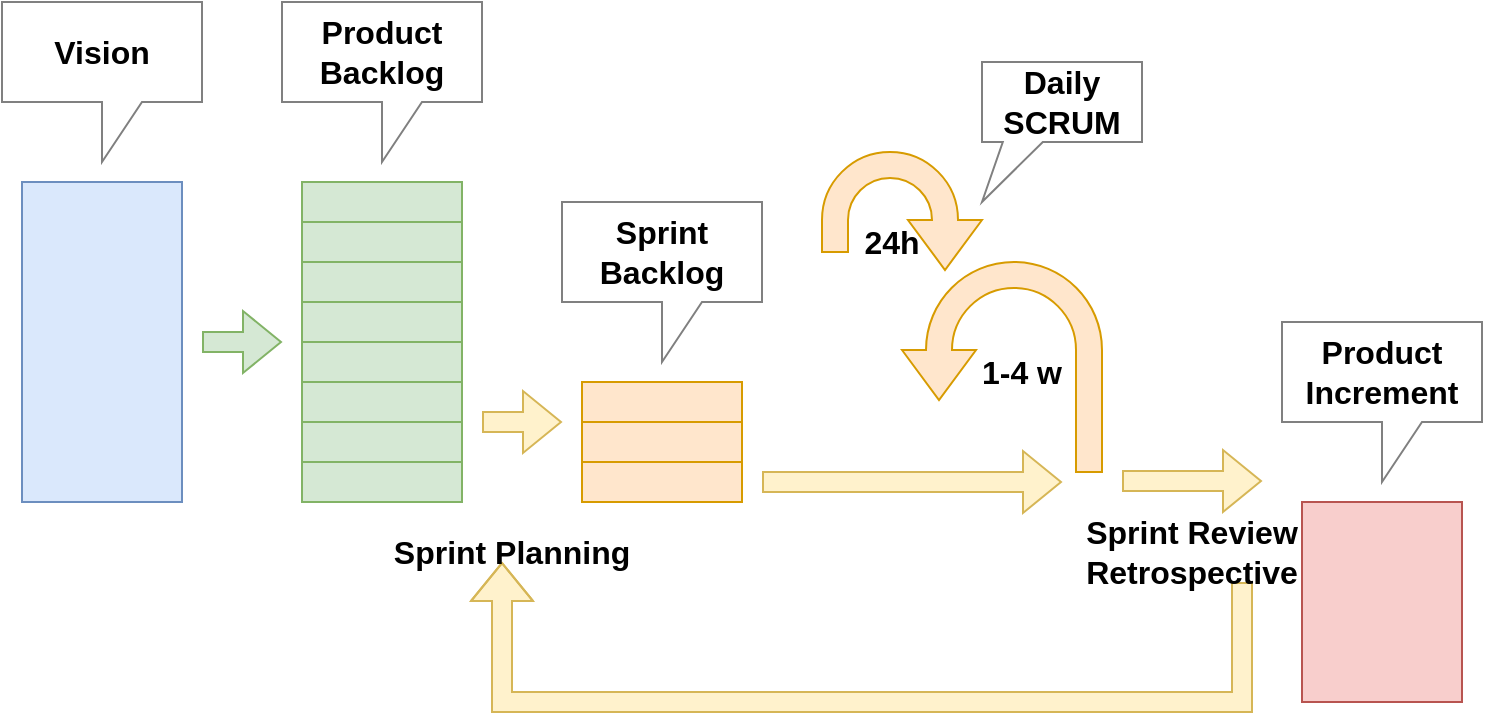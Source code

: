 <mxfile version="16.5.2" type="device"><diagram id="heTka6KNOUYK6PaDeJgB" name="Page-1"><mxGraphModel dx="1102" dy="569" grid="1" gridSize="10" guides="1" tooltips="1" connect="1" arrows="1" fold="1" page="1" pageScale="1" pageWidth="600" pageHeight="550" math="0" shadow="0"><root><mxCell id="0"/><mxCell id="1" parent="0"/><mxCell id="cSsj0nQs8gbpf_YLtlR2-1" value="" style="rounded=0;whiteSpace=wrap;html=1;fillColor=#dae8fc;strokeColor=#6c8ebf;" vertex="1" parent="1"><mxGeometry x="40" y="120" width="80" height="160" as="geometry"/></mxCell><mxCell id="cSsj0nQs8gbpf_YLtlR2-2" value="" style="rounded=0;whiteSpace=wrap;html=1;fillColor=#d5e8d4;strokeColor=#82b366;" vertex="1" parent="1"><mxGeometry x="180" y="120" width="80" height="20" as="geometry"/></mxCell><mxCell id="cSsj0nQs8gbpf_YLtlR2-3" value="" style="rounded=0;whiteSpace=wrap;html=1;fillColor=#d5e8d4;strokeColor=#82b366;" vertex="1" parent="1"><mxGeometry x="180" y="140" width="80" height="20" as="geometry"/></mxCell><mxCell id="cSsj0nQs8gbpf_YLtlR2-4" value="" style="rounded=0;whiteSpace=wrap;html=1;fillColor=#d5e8d4;strokeColor=#82b366;" vertex="1" parent="1"><mxGeometry x="180" y="160" width="80" height="20" as="geometry"/></mxCell><mxCell id="cSsj0nQs8gbpf_YLtlR2-5" value="" style="rounded=0;whiteSpace=wrap;html=1;fillColor=#d5e8d4;strokeColor=#82b366;" vertex="1" parent="1"><mxGeometry x="180" y="180" width="80" height="20" as="geometry"/></mxCell><mxCell id="cSsj0nQs8gbpf_YLtlR2-6" value="" style="rounded=0;whiteSpace=wrap;html=1;fillColor=#d5e8d4;strokeColor=#82b366;" vertex="1" parent="1"><mxGeometry x="180" y="200" width="80" height="20" as="geometry"/></mxCell><mxCell id="cSsj0nQs8gbpf_YLtlR2-7" value="" style="rounded=0;whiteSpace=wrap;html=1;fillColor=#d5e8d4;strokeColor=#82b366;" vertex="1" parent="1"><mxGeometry x="180" y="220" width="80" height="20" as="geometry"/></mxCell><mxCell id="cSsj0nQs8gbpf_YLtlR2-8" value="" style="rounded=0;whiteSpace=wrap;html=1;fillColor=#d5e8d4;strokeColor=#82b366;" vertex="1" parent="1"><mxGeometry x="180" y="240" width="80" height="20" as="geometry"/></mxCell><mxCell id="cSsj0nQs8gbpf_YLtlR2-9" value="" style="rounded=0;whiteSpace=wrap;html=1;fillColor=#d5e8d4;strokeColor=#82b366;" vertex="1" parent="1"><mxGeometry x="180" y="260" width="80" height="20" as="geometry"/></mxCell><mxCell id="cSsj0nQs8gbpf_YLtlR2-10" value="" style="rounded=0;whiteSpace=wrap;html=1;fillColor=#ffe6cc;strokeColor=#d79b00;" vertex="1" parent="1"><mxGeometry x="320" y="240" width="80" height="20" as="geometry"/></mxCell><mxCell id="cSsj0nQs8gbpf_YLtlR2-11" value="" style="rounded=0;whiteSpace=wrap;html=1;fillColor=#ffe6cc;strokeColor=#d79b00;" vertex="1" parent="1"><mxGeometry x="320" y="260" width="80" height="20" as="geometry"/></mxCell><mxCell id="cSsj0nQs8gbpf_YLtlR2-12" value="" style="rounded=0;whiteSpace=wrap;html=1;fillColor=#ffe6cc;strokeColor=#d79b00;" vertex="1" parent="1"><mxGeometry x="320" y="220" width="80" height="20" as="geometry"/></mxCell><mxCell id="cSsj0nQs8gbpf_YLtlR2-13" value="" style="rounded=0;whiteSpace=wrap;html=1;fillColor=#f8cecc;strokeColor=#b85450;" vertex="1" parent="1"><mxGeometry x="680" y="280" width="80" height="100" as="geometry"/></mxCell><mxCell id="cSsj0nQs8gbpf_YLtlR2-14" value="" style="shape=flexArrow;endArrow=classic;html=1;rounded=0;fillColor=#d5e8d4;strokeColor=#82b366;" edge="1" parent="1"><mxGeometry width="50" height="50" relative="1" as="geometry"><mxPoint x="130" y="200" as="sourcePoint"/><mxPoint x="170" y="200" as="targetPoint"/></mxGeometry></mxCell><mxCell id="cSsj0nQs8gbpf_YLtlR2-15" value="" style="shape=flexArrow;endArrow=classic;html=1;rounded=0;fillColor=#fff2cc;strokeColor=#d6b656;" edge="1" parent="1"><mxGeometry width="50" height="50" relative="1" as="geometry"><mxPoint x="270" y="240" as="sourcePoint"/><mxPoint x="310" y="240" as="targetPoint"/></mxGeometry></mxCell><mxCell id="cSsj0nQs8gbpf_YLtlR2-16" value="" style="shape=flexArrow;endArrow=classic;html=1;rounded=0;fillColor=#fff2cc;strokeColor=#d6b656;" edge="1" parent="1"><mxGeometry width="50" height="50" relative="1" as="geometry"><mxPoint x="410" y="270" as="sourcePoint"/><mxPoint x="560" y="270" as="targetPoint"/></mxGeometry></mxCell><mxCell id="cSsj0nQs8gbpf_YLtlR2-17" value="" style="shape=flexArrow;endArrow=classic;html=1;rounded=0;fillColor=#fff2cc;strokeColor=#d6b656;" edge="1" parent="1"><mxGeometry width="50" height="50" relative="1" as="geometry"><mxPoint x="590" y="269.5" as="sourcePoint"/><mxPoint x="660" y="269.5" as="targetPoint"/></mxGeometry></mxCell><mxCell id="cSsj0nQs8gbpf_YLtlR2-20" value="" style="html=1;shadow=0;dashed=0;align=center;verticalAlign=middle;shape=mxgraph.arrows2.uTurnArrow;dy=6.5;arrowHead=37;dx2=25;flipH=1;flipV=0;direction=south;fillColor=#ffe6cc;strokeColor=#d79b00;" vertex="1" parent="1"><mxGeometry x="480" y="160" width="100" height="105" as="geometry"/></mxCell><mxCell id="cSsj0nQs8gbpf_YLtlR2-21" value="" style="html=1;shadow=0;dashed=0;align=center;verticalAlign=middle;shape=mxgraph.arrows2.uTurnArrow;dy=6.5;arrowHead=37;dx2=25;flipH=0;flipV=0;direction=south;fillColor=#ffe6cc;strokeColor=#d79b00;" vertex="1" parent="1"><mxGeometry x="440" y="105" width="80" height="50" as="geometry"/></mxCell><mxCell id="cSsj0nQs8gbpf_YLtlR2-23" value="&lt;b&gt;&lt;font style=&quot;font-size: 16px&quot;&gt;Vision&lt;/font&gt;&lt;/b&gt;" style="shape=callout;whiteSpace=wrap;html=1;perimeter=calloutPerimeter;strokeColor=#808080;" vertex="1" parent="1"><mxGeometry x="30" y="30" width="100" height="80" as="geometry"/></mxCell><mxCell id="cSsj0nQs8gbpf_YLtlR2-24" value="&lt;font style=&quot;font-size: 16px&quot;&gt;&lt;b&gt;Product&lt;br&gt;Backlog&lt;/b&gt;&lt;/font&gt;" style="shape=callout;whiteSpace=wrap;html=1;perimeter=calloutPerimeter;strokeColor=#808080;" vertex="1" parent="1"><mxGeometry x="170" y="30" width="100" height="80" as="geometry"/></mxCell><mxCell id="cSsj0nQs8gbpf_YLtlR2-25" value="&lt;font style=&quot;font-size: 16px&quot;&gt;&lt;b&gt;Sprint&lt;/b&gt;&lt;/font&gt;&lt;font style=&quot;font-size: 16px&quot;&gt;&lt;b&gt;&lt;br&gt;Backlog&lt;/b&gt;&lt;/font&gt;" style="shape=callout;whiteSpace=wrap;html=1;perimeter=calloutPerimeter;strokeColor=#808080;" vertex="1" parent="1"><mxGeometry x="310" y="130" width="100" height="80" as="geometry"/></mxCell><mxCell id="cSsj0nQs8gbpf_YLtlR2-26" value="&lt;font style=&quot;font-size: 16px&quot;&gt;&lt;b&gt;Product&lt;/b&gt;&lt;/font&gt;&lt;font style=&quot;font-size: 16px&quot;&gt;&lt;b&gt;&lt;br&gt;Increment&lt;br&gt;&lt;/b&gt;&lt;/font&gt;" style="shape=callout;whiteSpace=wrap;html=1;perimeter=calloutPerimeter;strokeColor=#808080;" vertex="1" parent="1"><mxGeometry x="670" y="190" width="100" height="80" as="geometry"/></mxCell><mxCell id="cSsj0nQs8gbpf_YLtlR2-28" value="&lt;font style=&quot;font-size: 16px&quot;&gt;&lt;b&gt;1-4 w&lt;/b&gt;&lt;/font&gt;" style="text;html=1;strokeColor=none;fillColor=none;align=center;verticalAlign=middle;whiteSpace=wrap;rounded=0;fontSize=16;" vertex="1" parent="1"><mxGeometry x="500" y="200" width="80" height="30" as="geometry"/></mxCell><mxCell id="cSsj0nQs8gbpf_YLtlR2-29" value="&lt;font style=&quot;font-size: 16px&quot;&gt;&lt;b&gt;24h&lt;br&gt;&lt;/b&gt;&lt;/font&gt;" style="text;html=1;strokeColor=none;fillColor=none;align=center;verticalAlign=middle;whiteSpace=wrap;rounded=0;fontSize=16;" vertex="1" parent="1"><mxGeometry x="450" y="135" width="50" height="30" as="geometry"/></mxCell><mxCell id="cSsj0nQs8gbpf_YLtlR2-30" value="&lt;font style=&quot;font-size: 16px&quot;&gt;&lt;b&gt;Daily&lt;br&gt;SCRUM&lt;br&gt;&lt;/b&gt;&lt;/font&gt;" style="shape=callout;whiteSpace=wrap;html=1;perimeter=calloutPerimeter;strokeColor=#808080;position2=0;size=30;position=0.13;" vertex="1" parent="1"><mxGeometry x="520" y="60" width="80" height="70" as="geometry"/></mxCell><mxCell id="cSsj0nQs8gbpf_YLtlR2-33" value="" style="shape=flexArrow;endArrow=classic;html=1;rounded=0;fontSize=16;fillColor=#fff2cc;strokeColor=#d6b656;" edge="1" parent="1"><mxGeometry width="50" height="50" relative="1" as="geometry"><mxPoint x="650" y="320" as="sourcePoint"/><mxPoint x="280" y="310" as="targetPoint"/><Array as="points"><mxPoint x="650" y="380"/><mxPoint x="280" y="380"/></Array></mxGeometry></mxCell><mxCell id="cSsj0nQs8gbpf_YLtlR2-34" value="&lt;font style=&quot;font-size: 16px&quot;&gt;&lt;b&gt;Sprint Planning&lt;br&gt;&lt;/b&gt;&lt;/font&gt;" style="text;html=1;strokeColor=none;fillColor=none;align=center;verticalAlign=middle;whiteSpace=wrap;rounded=0;fontSize=16;" vertex="1" parent="1"><mxGeometry x="220" y="290" width="130" height="30" as="geometry"/></mxCell><mxCell id="cSsj0nQs8gbpf_YLtlR2-35" value="&lt;font style=&quot;font-size: 16px&quot;&gt;&lt;b&gt;Sprint Review&lt;br&gt;Retrospective&lt;br&gt;&lt;/b&gt;&lt;/font&gt;" style="text;html=1;strokeColor=none;fillColor=none;align=center;verticalAlign=middle;whiteSpace=wrap;rounded=0;fontSize=16;" vertex="1" parent="1"><mxGeometry x="560" y="290" width="130" height="30" as="geometry"/></mxCell></root></mxGraphModel></diagram></mxfile>
